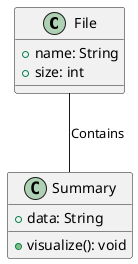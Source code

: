
            @startuml hello
            class File {
                + name: String
                + size: int
            }

            class Summary {
                + data: String
                + visualize(): void
            }

            File -- Summary : Contains
            @enduml
            